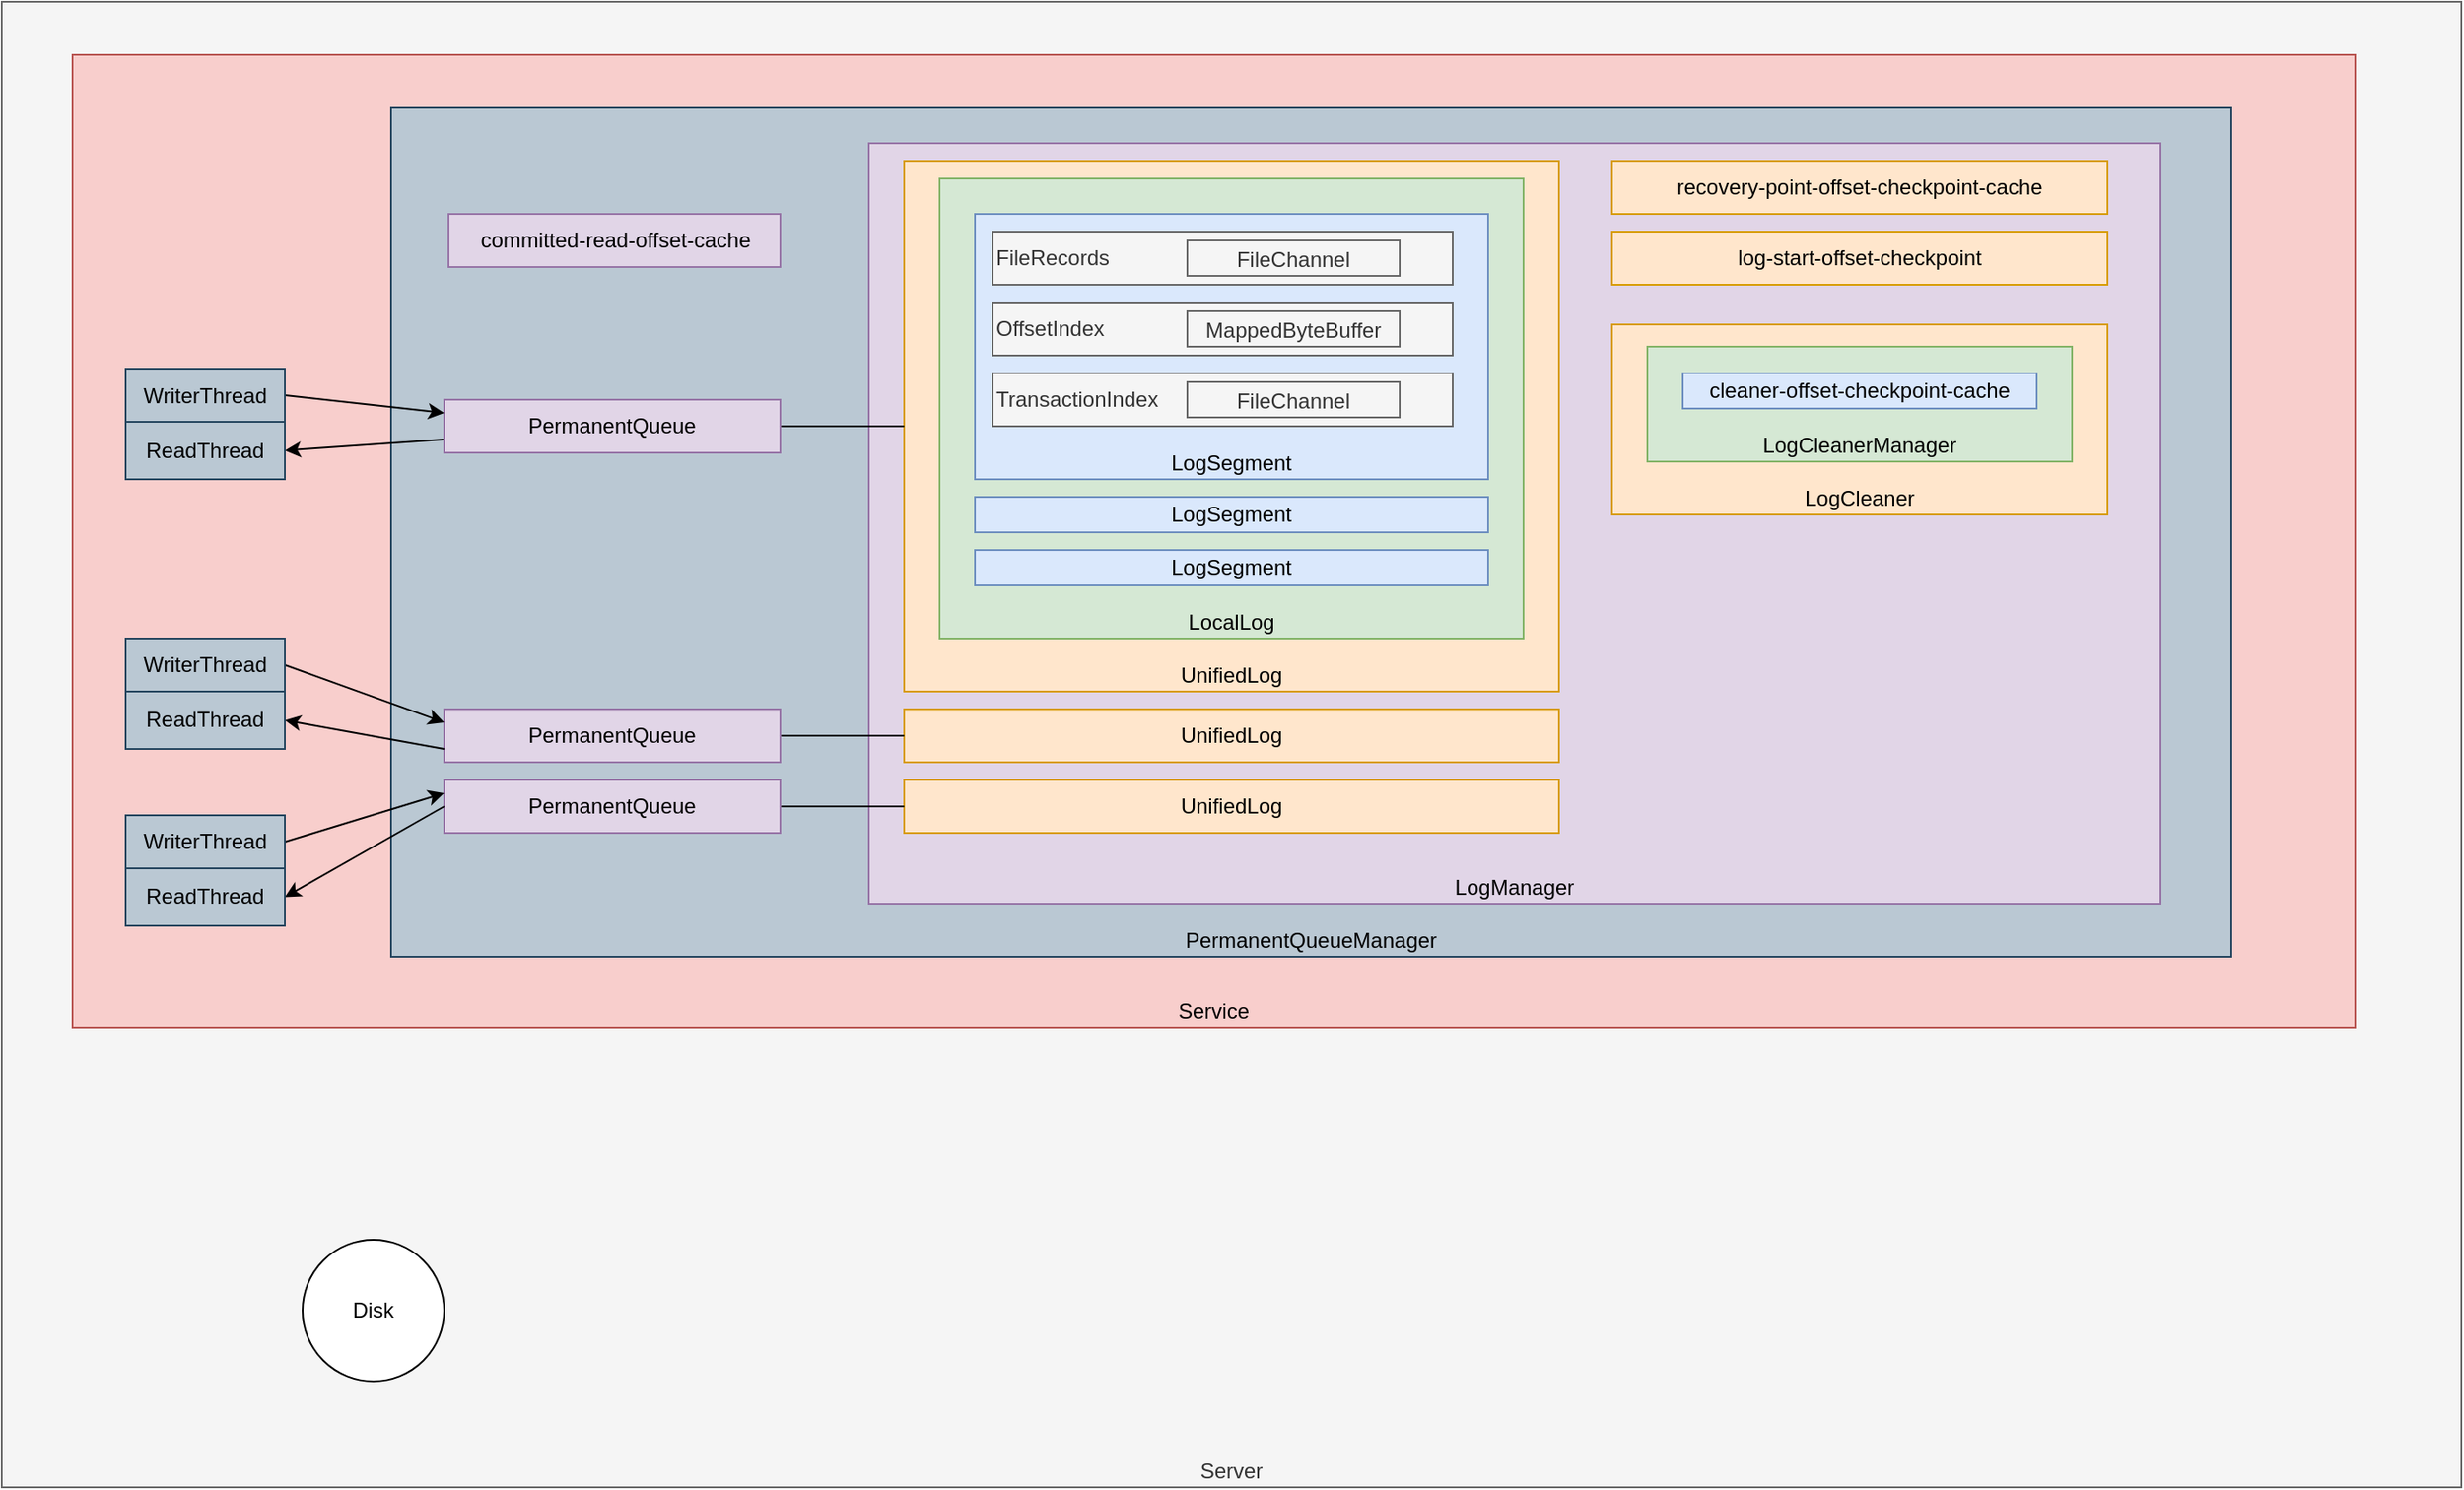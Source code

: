 <mxfile version="20.4.0" type="github">
  <diagram id="ikEMQ3taQZnn_D-MTjAt" name="第 1 页">
    <mxGraphModel dx="2381" dy="897" grid="1" gridSize="10" guides="1" tooltips="1" connect="1" arrows="1" fold="1" page="1" pageScale="1" pageWidth="827" pageHeight="1169" math="0" shadow="0">
      <root>
        <mxCell id="0" />
        <mxCell id="1" parent="0" />
        <mxCell id="W9ZC-a-q59-rkaMblsp5-1" value="Server" style="rounded=0;whiteSpace=wrap;html=1;verticalAlign=bottom;fillColor=#f5f5f5;fontColor=#333333;strokeColor=#666666;" vertex="1" parent="1">
          <mxGeometry x="-240" y="50" width="1390" height="840" as="geometry" />
        </mxCell>
        <mxCell id="W9ZC-a-q59-rkaMblsp5-2" value="Service" style="rounded=0;whiteSpace=wrap;html=1;verticalAlign=bottom;fillColor=#f8cecc;strokeColor=#b85450;" vertex="1" parent="1">
          <mxGeometry x="-200" y="80" width="1290" height="550" as="geometry" />
        </mxCell>
        <mxCell id="W9ZC-a-q59-rkaMblsp5-23" value="PermanentQueueManager" style="rounded=0;whiteSpace=wrap;html=1;verticalAlign=bottom;fillColor=#bac8d3;strokeColor=#23445d;" vertex="1" parent="1">
          <mxGeometry x="-20" y="110" width="1040" height="480" as="geometry" />
        </mxCell>
        <mxCell id="W9ZC-a-q59-rkaMblsp5-3" value="LogManager" style="rounded=0;whiteSpace=wrap;html=1;verticalAlign=bottom;fillColor=#e1d5e7;strokeColor=#9673a6;" vertex="1" parent="1">
          <mxGeometry x="250" y="130" width="730" height="430" as="geometry" />
        </mxCell>
        <mxCell id="W9ZC-a-q59-rkaMblsp5-4" value="Disk" style="ellipse;whiteSpace=wrap;html=1;aspect=fixed;" vertex="1" parent="1">
          <mxGeometry x="-70" y="750" width="80" height="80" as="geometry" />
        </mxCell>
        <mxCell id="W9ZC-a-q59-rkaMblsp5-5" value="UnifiedLog" style="rounded=0;whiteSpace=wrap;html=1;verticalAlign=bottom;fillColor=#ffe6cc;strokeColor=#d79b00;" vertex="1" parent="1">
          <mxGeometry x="270" y="140" width="370" height="300" as="geometry" />
        </mxCell>
        <mxCell id="W9ZC-a-q59-rkaMblsp5-6" value="UnifiedLog" style="rounded=0;whiteSpace=wrap;html=1;verticalAlign=middle;fillColor=#ffe6cc;strokeColor=#d79b00;" vertex="1" parent="1">
          <mxGeometry x="270" y="450" width="370" height="30" as="geometry" />
        </mxCell>
        <mxCell id="W9ZC-a-q59-rkaMblsp5-7" value="UnifiedLog" style="rounded=0;whiteSpace=wrap;html=1;verticalAlign=middle;fillColor=#ffe6cc;strokeColor=#d79b00;" vertex="1" parent="1">
          <mxGeometry x="270" y="490" width="370" height="30" as="geometry" />
        </mxCell>
        <mxCell id="W9ZC-a-q59-rkaMblsp5-8" value="LocalLog" style="rounded=0;whiteSpace=wrap;html=1;verticalAlign=bottom;fillColor=#d5e8d4;strokeColor=#82b366;" vertex="1" parent="1">
          <mxGeometry x="290" y="150" width="330" height="260" as="geometry" />
        </mxCell>
        <mxCell id="W9ZC-a-q59-rkaMblsp5-9" value="LogSegment" style="rounded=0;whiteSpace=wrap;html=1;verticalAlign=bottom;fillColor=#dae8fc;strokeColor=#6c8ebf;" vertex="1" parent="1">
          <mxGeometry x="310" y="170" width="290" height="150" as="geometry" />
        </mxCell>
        <mxCell id="W9ZC-a-q59-rkaMblsp5-10" value="LogSegment" style="rounded=0;whiteSpace=wrap;html=1;verticalAlign=middle;fillColor=#dae8fc;strokeColor=#6c8ebf;" vertex="1" parent="1">
          <mxGeometry x="310" y="330" width="290" height="20" as="geometry" />
        </mxCell>
        <mxCell id="W9ZC-a-q59-rkaMblsp5-11" value="FileRecords" style="rounded=0;whiteSpace=wrap;html=1;verticalAlign=middle;align=left;fillColor=#f5f5f5;fontColor=#333333;strokeColor=#666666;" vertex="1" parent="1">
          <mxGeometry x="320" y="180" width="260" height="30" as="geometry" />
        </mxCell>
        <mxCell id="W9ZC-a-q59-rkaMblsp5-12" value="FileChannel" style="rounded=0;whiteSpace=wrap;html=1;verticalAlign=bottom;fillColor=#f5f5f5;fontColor=#333333;strokeColor=#666666;" vertex="1" parent="1">
          <mxGeometry x="430" y="185" width="120" height="20" as="geometry" />
        </mxCell>
        <mxCell id="W9ZC-a-q59-rkaMblsp5-13" value="OffsetIndex" style="rounded=0;whiteSpace=wrap;html=1;verticalAlign=middle;align=left;fillColor=#f5f5f5;fontColor=#333333;strokeColor=#666666;" vertex="1" parent="1">
          <mxGeometry x="320" y="220" width="260" height="30" as="geometry" />
        </mxCell>
        <mxCell id="W9ZC-a-q59-rkaMblsp5-14" value="MappedByteBuffer" style="rounded=0;whiteSpace=wrap;html=1;verticalAlign=bottom;fillColor=#f5f5f5;fontColor=#333333;strokeColor=#666666;" vertex="1" parent="1">
          <mxGeometry x="430" y="225" width="120" height="20" as="geometry" />
        </mxCell>
        <mxCell id="W9ZC-a-q59-rkaMblsp5-15" value="TransactionIndex" style="rounded=0;whiteSpace=wrap;html=1;verticalAlign=middle;align=left;fillColor=#f5f5f5;fontColor=#333333;strokeColor=#666666;" vertex="1" parent="1">
          <mxGeometry x="320" y="260" width="260" height="30" as="geometry" />
        </mxCell>
        <mxCell id="W9ZC-a-q59-rkaMblsp5-16" value="FileChannel" style="rounded=0;whiteSpace=wrap;html=1;verticalAlign=bottom;fillColor=#f5f5f5;fontColor=#333333;strokeColor=#666666;" vertex="1" parent="1">
          <mxGeometry x="430" y="265" width="120" height="20" as="geometry" />
        </mxCell>
        <mxCell id="W9ZC-a-q59-rkaMblsp5-17" value="LogSegment" style="rounded=0;whiteSpace=wrap;html=1;verticalAlign=middle;fillColor=#dae8fc;strokeColor=#6c8ebf;" vertex="1" parent="1">
          <mxGeometry x="310" y="360" width="290" height="20" as="geometry" />
        </mxCell>
        <mxCell id="W9ZC-a-q59-rkaMblsp5-18" value="recovery-point-offset-checkpoint-cache" style="rounded=0;whiteSpace=wrap;html=1;verticalAlign=middle;fillColor=#ffe6cc;strokeColor=#d79b00;" vertex="1" parent="1">
          <mxGeometry x="670" y="140" width="280" height="30" as="geometry" />
        </mxCell>
        <mxCell id="W9ZC-a-q59-rkaMblsp5-19" value="log-start-offset-checkpoint" style="rounded=0;whiteSpace=wrap;html=1;verticalAlign=middle;fillColor=#ffe6cc;strokeColor=#d79b00;" vertex="1" parent="1">
          <mxGeometry x="670" y="180" width="280" height="30" as="geometry" />
        </mxCell>
        <mxCell id="W9ZC-a-q59-rkaMblsp5-20" value="LogCleaner" style="rounded=0;whiteSpace=wrap;html=1;verticalAlign=bottom;fillColor=#ffe6cc;strokeColor=#d79b00;" vertex="1" parent="1">
          <mxGeometry x="670" y="232.5" width="280" height="107.5" as="geometry" />
        </mxCell>
        <mxCell id="W9ZC-a-q59-rkaMblsp5-21" value="LogCleanerManager" style="rounded=0;whiteSpace=wrap;html=1;verticalAlign=bottom;fillColor=#d5e8d4;strokeColor=#82b366;" vertex="1" parent="1">
          <mxGeometry x="690" y="245" width="240" height="65" as="geometry" />
        </mxCell>
        <mxCell id="W9ZC-a-q59-rkaMblsp5-22" value="cleaner-offset-checkpoint-cache" style="rounded=0;whiteSpace=wrap;html=1;verticalAlign=middle;fillColor=#dae8fc;strokeColor=#6c8ebf;" vertex="1" parent="1">
          <mxGeometry x="710" y="260" width="200" height="20" as="geometry" />
        </mxCell>
        <mxCell id="W9ZC-a-q59-rkaMblsp5-24" value="" style="rounded=0;orthogonalLoop=1;jettySize=auto;html=1;fontColor=#000000;entryX=0;entryY=0.5;entryDx=0;entryDy=0;endArrow=none;endFill=0;exitX=1;exitY=0.5;exitDx=0;exitDy=0;" edge="1" parent="1" source="W9ZC-a-q59-rkaMblsp5-25" target="W9ZC-a-q59-rkaMblsp5-5">
          <mxGeometry relative="1" as="geometry" />
        </mxCell>
        <mxCell id="W9ZC-a-q59-rkaMblsp5-34" style="edgeStyle=none;rounded=0;orthogonalLoop=1;jettySize=auto;html=1;exitX=0;exitY=0.75;exitDx=0;exitDy=0;entryX=1;entryY=0.5;entryDx=0;entryDy=0;" edge="1" parent="1" source="W9ZC-a-q59-rkaMblsp5-25" target="W9ZC-a-q59-rkaMblsp5-31">
          <mxGeometry relative="1" as="geometry" />
        </mxCell>
        <mxCell id="W9ZC-a-q59-rkaMblsp5-25" value="PermanentQueue" style="rounded=0;whiteSpace=wrap;html=1;verticalAlign=middle;fillColor=#e1d5e7;strokeColor=#9673a6;" vertex="1" parent="1">
          <mxGeometry x="10" y="275" width="190" height="30" as="geometry" />
        </mxCell>
        <mxCell id="W9ZC-a-q59-rkaMblsp5-26" value="committed-read-offset-cache" style="rounded=0;whiteSpace=wrap;html=1;verticalAlign=middle;fillColor=#e1d5e7;strokeColor=#9673a6;" vertex="1" parent="1">
          <mxGeometry x="12.5" y="170" width="187.5" height="30" as="geometry" />
        </mxCell>
        <mxCell id="W9ZC-a-q59-rkaMblsp5-27" value="" style="rounded=0;orthogonalLoop=1;jettySize=auto;html=1;fontColor=#000000;entryX=0;entryY=0.5;entryDx=0;entryDy=0;exitX=1;exitY=0.5;exitDx=0;exitDy=0;endArrow=none;endFill=0;" edge="1" parent="1" source="W9ZC-a-q59-rkaMblsp5-28" target="W9ZC-a-q59-rkaMblsp5-6">
          <mxGeometry relative="1" as="geometry" />
        </mxCell>
        <mxCell id="W9ZC-a-q59-rkaMblsp5-28" value="PermanentQueue" style="rounded=0;whiteSpace=wrap;html=1;verticalAlign=middle;fillColor=#e1d5e7;strokeColor=#9673a6;" vertex="1" parent="1">
          <mxGeometry x="10" y="450" width="190" height="30" as="geometry" />
        </mxCell>
        <mxCell id="W9ZC-a-q59-rkaMblsp5-29" value="" style="rounded=0;orthogonalLoop=1;jettySize=auto;html=1;fontColor=#000000;entryX=0;entryY=0.5;entryDx=0;entryDy=0;exitX=1;exitY=0.5;exitDx=0;exitDy=0;endArrow=none;endFill=0;" edge="1" parent="1" source="W9ZC-a-q59-rkaMblsp5-30" target="W9ZC-a-q59-rkaMblsp5-7">
          <mxGeometry relative="1" as="geometry" />
        </mxCell>
        <mxCell id="W9ZC-a-q59-rkaMblsp5-30" value="PermanentQueue" style="rounded=0;whiteSpace=wrap;html=1;verticalAlign=middle;fillColor=#e1d5e7;strokeColor=#9673a6;" vertex="1" parent="1">
          <mxGeometry x="10" y="490" width="190" height="30" as="geometry" />
        </mxCell>
        <mxCell id="W9ZC-a-q59-rkaMblsp5-31" value="ReadThread" style="rounded=0;whiteSpace=wrap;html=1;verticalAlign=middle;fillColor=#bac8d3;strokeColor=#23445d;" vertex="1" parent="1">
          <mxGeometry x="-170" y="287.5" width="90" height="32.5" as="geometry" />
        </mxCell>
        <mxCell id="W9ZC-a-q59-rkaMblsp5-33" style="rounded=0;orthogonalLoop=1;jettySize=auto;html=1;exitX=1;exitY=0.5;exitDx=0;exitDy=0;entryX=0;entryY=0.25;entryDx=0;entryDy=0;" edge="1" parent="1" source="W9ZC-a-q59-rkaMblsp5-32" target="W9ZC-a-q59-rkaMblsp5-25">
          <mxGeometry relative="1" as="geometry" />
        </mxCell>
        <mxCell id="W9ZC-a-q59-rkaMblsp5-32" value="WriterThread" style="rounded=0;whiteSpace=wrap;html=1;verticalAlign=middle;fillColor=#bac8d3;strokeColor=#23445d;" vertex="1" parent="1">
          <mxGeometry x="-170" y="257.5" width="90" height="30" as="geometry" />
        </mxCell>
        <mxCell id="W9ZC-a-q59-rkaMblsp5-35" style="edgeStyle=none;rounded=0;orthogonalLoop=1;jettySize=auto;html=1;exitX=0;exitY=0.75;exitDx=0;exitDy=0;entryX=1;entryY=0.5;entryDx=0;entryDy=0;" edge="1" parent="1" target="W9ZC-a-q59-rkaMblsp5-36" source="W9ZC-a-q59-rkaMblsp5-28">
          <mxGeometry relative="1" as="geometry">
            <mxPoint x="10" y="447.5" as="sourcePoint" />
          </mxGeometry>
        </mxCell>
        <mxCell id="W9ZC-a-q59-rkaMblsp5-36" value="ReadThread" style="rounded=0;whiteSpace=wrap;html=1;verticalAlign=middle;fillColor=#bac8d3;strokeColor=#23445d;" vertex="1" parent="1">
          <mxGeometry x="-170" y="440" width="90" height="32.5" as="geometry" />
        </mxCell>
        <mxCell id="W9ZC-a-q59-rkaMblsp5-37" style="rounded=0;orthogonalLoop=1;jettySize=auto;html=1;exitX=1;exitY=0.5;exitDx=0;exitDy=0;entryX=0;entryY=0.25;entryDx=0;entryDy=0;" edge="1" parent="1" source="W9ZC-a-q59-rkaMblsp5-38" target="W9ZC-a-q59-rkaMblsp5-28">
          <mxGeometry relative="1" as="geometry">
            <mxPoint x="10" y="432.5" as="targetPoint" />
          </mxGeometry>
        </mxCell>
        <mxCell id="W9ZC-a-q59-rkaMblsp5-38" value="WriterThread" style="rounded=0;whiteSpace=wrap;html=1;verticalAlign=middle;fillColor=#bac8d3;strokeColor=#23445d;" vertex="1" parent="1">
          <mxGeometry x="-170" y="410" width="90" height="30" as="geometry" />
        </mxCell>
        <mxCell id="W9ZC-a-q59-rkaMblsp5-39" style="edgeStyle=none;rounded=0;orthogonalLoop=1;jettySize=auto;html=1;exitX=0;exitY=0.5;exitDx=0;exitDy=0;entryX=1;entryY=0.5;entryDx=0;entryDy=0;" edge="1" parent="1" target="W9ZC-a-q59-rkaMblsp5-40" source="W9ZC-a-q59-rkaMblsp5-30">
          <mxGeometry relative="1" as="geometry">
            <mxPoint x="10" y="572.5" as="sourcePoint" />
          </mxGeometry>
        </mxCell>
        <mxCell id="W9ZC-a-q59-rkaMblsp5-40" value="ReadThread" style="rounded=0;whiteSpace=wrap;html=1;verticalAlign=middle;fillColor=#bac8d3;strokeColor=#23445d;" vertex="1" parent="1">
          <mxGeometry x="-170" y="540" width="90" height="32.5" as="geometry" />
        </mxCell>
        <mxCell id="W9ZC-a-q59-rkaMblsp5-41" style="rounded=0;orthogonalLoop=1;jettySize=auto;html=1;exitX=1;exitY=0.5;exitDx=0;exitDy=0;entryX=0;entryY=0.25;entryDx=0;entryDy=0;" edge="1" parent="1" source="W9ZC-a-q59-rkaMblsp5-42" target="W9ZC-a-q59-rkaMblsp5-30">
          <mxGeometry relative="1" as="geometry">
            <mxPoint x="10" y="557.5" as="targetPoint" />
          </mxGeometry>
        </mxCell>
        <mxCell id="W9ZC-a-q59-rkaMblsp5-42" value="WriterThread" style="rounded=0;whiteSpace=wrap;html=1;verticalAlign=middle;fillColor=#bac8d3;strokeColor=#23445d;" vertex="1" parent="1">
          <mxGeometry x="-170" y="510" width="90" height="30" as="geometry" />
        </mxCell>
      </root>
    </mxGraphModel>
  </diagram>
</mxfile>
